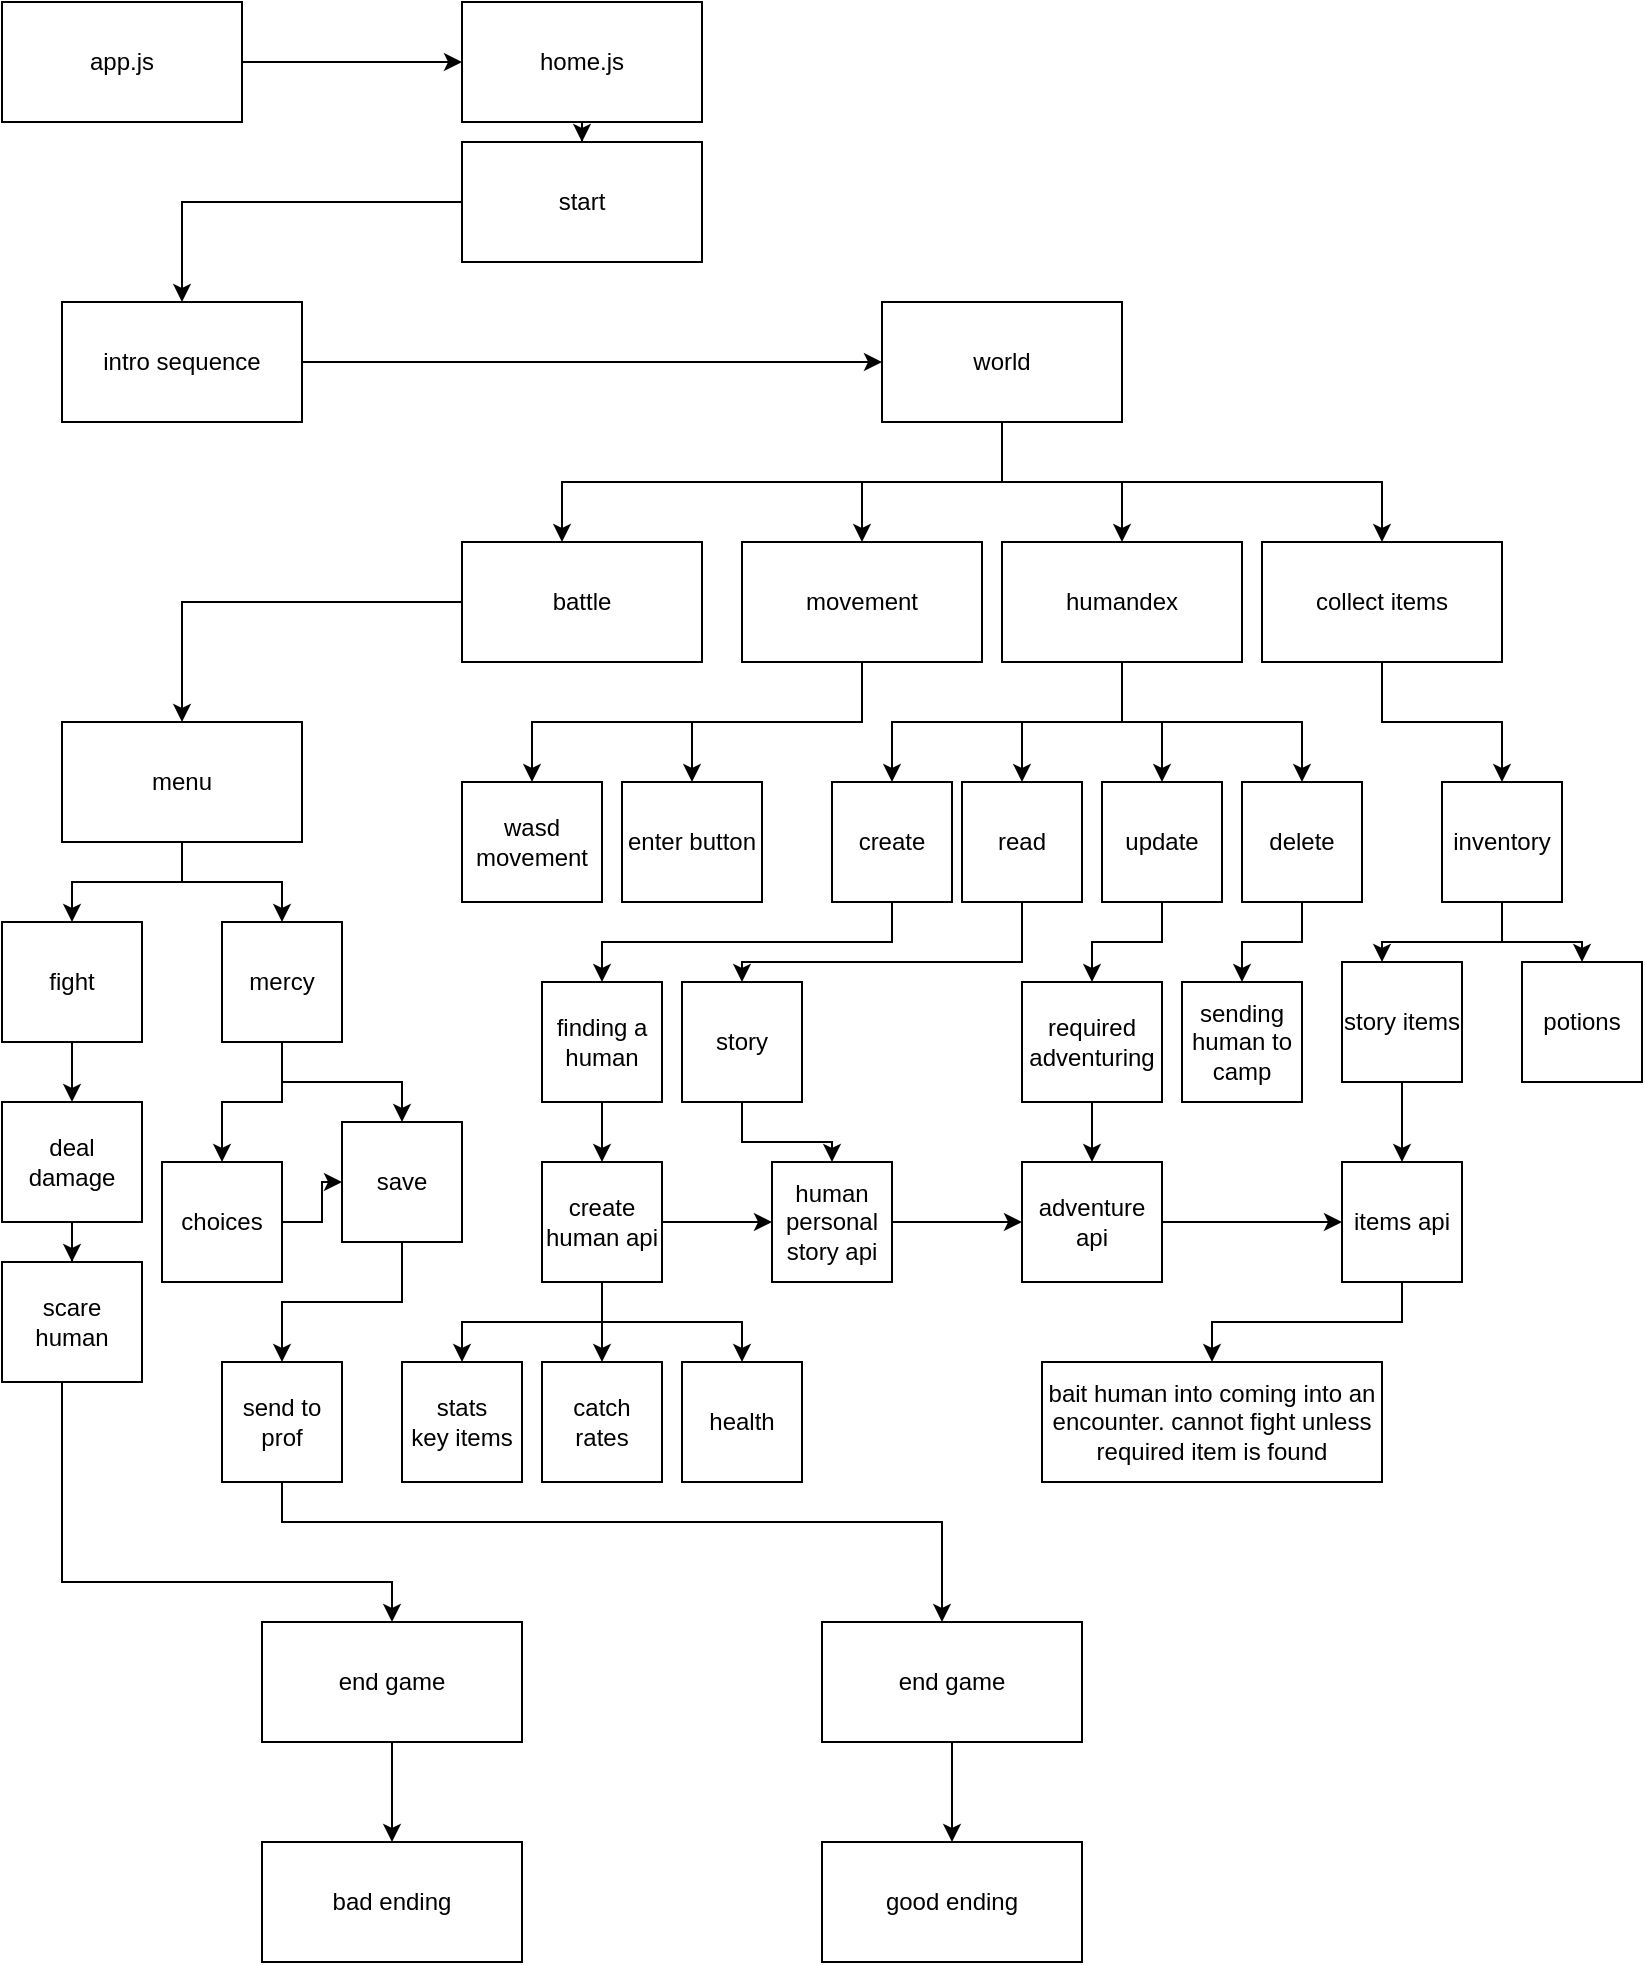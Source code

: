 <mxfile version="20.2.8" type="github">
  <diagram id="t7f3o26KpGneq7PQw_tR" name="Page-1">
    <mxGraphModel dx="1004" dy="452" grid="1" gridSize="10" guides="1" tooltips="1" connect="1" arrows="1" fold="1" page="1" pageScale="1" pageWidth="850" pageHeight="1100" math="0" shadow="0">
      <root>
        <mxCell id="0" />
        <mxCell id="1" parent="0" />
        <mxCell id="N3L9LMf2_KJytQJZRmFy-6" style="edgeStyle=orthogonalEdgeStyle;rounded=0;orthogonalLoop=1;jettySize=auto;html=1;" edge="1" parent="1" source="N3L9LMf2_KJytQJZRmFy-1" target="N3L9LMf2_KJytQJZRmFy-5">
          <mxGeometry relative="1" as="geometry" />
        </mxCell>
        <mxCell id="N3L9LMf2_KJytQJZRmFy-1" value="app.js" style="rounded=0;whiteSpace=wrap;html=1;" vertex="1" parent="1">
          <mxGeometry x="10" width="120" height="60" as="geometry" />
        </mxCell>
        <mxCell id="N3L9LMf2_KJytQJZRmFy-8" style="edgeStyle=orthogonalEdgeStyle;rounded=0;orthogonalLoop=1;jettySize=auto;html=1;" edge="1" parent="1" source="N3L9LMf2_KJytQJZRmFy-5" target="N3L9LMf2_KJytQJZRmFy-7">
          <mxGeometry relative="1" as="geometry" />
        </mxCell>
        <mxCell id="N3L9LMf2_KJytQJZRmFy-5" value="home.js" style="rounded=0;whiteSpace=wrap;html=1;" vertex="1" parent="1">
          <mxGeometry x="240" width="120" height="60" as="geometry" />
        </mxCell>
        <mxCell id="N3L9LMf2_KJytQJZRmFy-10" style="edgeStyle=orthogonalEdgeStyle;rounded=0;orthogonalLoop=1;jettySize=auto;html=1;" edge="1" parent="1" source="N3L9LMf2_KJytQJZRmFy-7" target="N3L9LMf2_KJytQJZRmFy-9">
          <mxGeometry relative="1" as="geometry" />
        </mxCell>
        <mxCell id="N3L9LMf2_KJytQJZRmFy-7" value="start" style="rounded=0;whiteSpace=wrap;html=1;" vertex="1" parent="1">
          <mxGeometry x="240" y="70" width="120" height="60" as="geometry" />
        </mxCell>
        <mxCell id="N3L9LMf2_KJytQJZRmFy-12" style="edgeStyle=orthogonalEdgeStyle;rounded=0;orthogonalLoop=1;jettySize=auto;html=1;" edge="1" parent="1" source="N3L9LMf2_KJytQJZRmFy-9" target="N3L9LMf2_KJytQJZRmFy-11">
          <mxGeometry relative="1" as="geometry" />
        </mxCell>
        <mxCell id="N3L9LMf2_KJytQJZRmFy-9" value="intro sequence" style="rounded=0;whiteSpace=wrap;html=1;" vertex="1" parent="1">
          <mxGeometry x="40" y="150" width="120" height="60" as="geometry" />
        </mxCell>
        <mxCell id="N3L9LMf2_KJytQJZRmFy-14" style="edgeStyle=orthogonalEdgeStyle;rounded=0;orthogonalLoop=1;jettySize=auto;html=1;" edge="1" parent="1" source="N3L9LMf2_KJytQJZRmFy-11" target="N3L9LMf2_KJytQJZRmFy-13">
          <mxGeometry relative="1" as="geometry">
            <Array as="points">
              <mxPoint x="510" y="240" />
              <mxPoint x="290" y="240" />
            </Array>
          </mxGeometry>
        </mxCell>
        <mxCell id="N3L9LMf2_KJytQJZRmFy-16" style="edgeStyle=orthogonalEdgeStyle;rounded=0;orthogonalLoop=1;jettySize=auto;html=1;" edge="1" parent="1" source="N3L9LMf2_KJytQJZRmFy-11" target="N3L9LMf2_KJytQJZRmFy-15">
          <mxGeometry relative="1" as="geometry" />
        </mxCell>
        <mxCell id="N3L9LMf2_KJytQJZRmFy-20" style="edgeStyle=orthogonalEdgeStyle;rounded=0;orthogonalLoop=1;jettySize=auto;html=1;exitX=0.5;exitY=1;exitDx=0;exitDy=0;" edge="1" parent="1" source="N3L9LMf2_KJytQJZRmFy-11" target="N3L9LMf2_KJytQJZRmFy-19">
          <mxGeometry relative="1" as="geometry">
            <mxPoint x="520" y="240" as="sourcePoint" />
          </mxGeometry>
        </mxCell>
        <mxCell id="N3L9LMf2_KJytQJZRmFy-26" style="edgeStyle=orthogonalEdgeStyle;rounded=0;orthogonalLoop=1;jettySize=auto;html=1;" edge="1" parent="1" target="N3L9LMf2_KJytQJZRmFy-25">
          <mxGeometry relative="1" as="geometry">
            <mxPoint x="510" y="240" as="sourcePoint" />
            <Array as="points">
              <mxPoint x="700" y="240" />
            </Array>
          </mxGeometry>
        </mxCell>
        <mxCell id="N3L9LMf2_KJytQJZRmFy-11" value="world" style="rounded=0;whiteSpace=wrap;html=1;" vertex="1" parent="1">
          <mxGeometry x="450" y="150" width="120" height="60" as="geometry" />
        </mxCell>
        <mxCell id="N3L9LMf2_KJytQJZRmFy-28" style="edgeStyle=orthogonalEdgeStyle;rounded=0;orthogonalLoop=1;jettySize=auto;html=1;" edge="1" parent="1" source="N3L9LMf2_KJytQJZRmFy-13" target="N3L9LMf2_KJytQJZRmFy-27">
          <mxGeometry relative="1" as="geometry" />
        </mxCell>
        <mxCell id="N3L9LMf2_KJytQJZRmFy-13" value="battle" style="rounded=0;whiteSpace=wrap;html=1;" vertex="1" parent="1">
          <mxGeometry x="240" y="270" width="120" height="60" as="geometry" />
        </mxCell>
        <mxCell id="N3L9LMf2_KJytQJZRmFy-46" style="edgeStyle=orthogonalEdgeStyle;rounded=0;orthogonalLoop=1;jettySize=auto;html=1;exitX=0.5;exitY=1;exitDx=0;exitDy=0;" edge="1" parent="1" source="N3L9LMf2_KJytQJZRmFy-15" target="N3L9LMf2_KJytQJZRmFy-45">
          <mxGeometry relative="1" as="geometry" />
        </mxCell>
        <mxCell id="N3L9LMf2_KJytQJZRmFy-48" style="edgeStyle=orthogonalEdgeStyle;rounded=0;orthogonalLoop=1;jettySize=auto;html=1;" edge="1" parent="1" source="N3L9LMf2_KJytQJZRmFy-15" target="N3L9LMf2_KJytQJZRmFy-47">
          <mxGeometry relative="1" as="geometry" />
        </mxCell>
        <mxCell id="N3L9LMf2_KJytQJZRmFy-15" value="movement" style="rounded=0;whiteSpace=wrap;html=1;" vertex="1" parent="1">
          <mxGeometry x="380" y="270" width="120" height="60" as="geometry" />
        </mxCell>
        <mxCell id="N3L9LMf2_KJytQJZRmFy-52" style="edgeStyle=orthogonalEdgeStyle;rounded=0;orthogonalLoop=1;jettySize=auto;html=1;exitX=0.5;exitY=1;exitDx=0;exitDy=0;" edge="1" parent="1" source="N3L9LMf2_KJytQJZRmFy-19" target="N3L9LMf2_KJytQJZRmFy-51">
          <mxGeometry relative="1" as="geometry" />
        </mxCell>
        <mxCell id="N3L9LMf2_KJytQJZRmFy-55" style="edgeStyle=orthogonalEdgeStyle;rounded=0;orthogonalLoop=1;jettySize=auto;html=1;" edge="1" parent="1" source="N3L9LMf2_KJytQJZRmFy-19" target="N3L9LMf2_KJytQJZRmFy-54">
          <mxGeometry relative="1" as="geometry" />
        </mxCell>
        <mxCell id="N3L9LMf2_KJytQJZRmFy-57" style="edgeStyle=orthogonalEdgeStyle;rounded=0;orthogonalLoop=1;jettySize=auto;html=1;" edge="1" parent="1" source="N3L9LMf2_KJytQJZRmFy-19" target="N3L9LMf2_KJytQJZRmFy-56">
          <mxGeometry relative="1" as="geometry" />
        </mxCell>
        <mxCell id="N3L9LMf2_KJytQJZRmFy-59" style="edgeStyle=orthogonalEdgeStyle;rounded=0;orthogonalLoop=1;jettySize=auto;html=1;" edge="1" parent="1" source="N3L9LMf2_KJytQJZRmFy-19" target="N3L9LMf2_KJytQJZRmFy-58">
          <mxGeometry relative="1" as="geometry" />
        </mxCell>
        <mxCell id="N3L9LMf2_KJytQJZRmFy-19" value="humandex" style="rounded=0;whiteSpace=wrap;html=1;" vertex="1" parent="1">
          <mxGeometry x="510" y="270" width="120" height="60" as="geometry" />
        </mxCell>
        <mxCell id="N3L9LMf2_KJytQJZRmFy-61" style="edgeStyle=orthogonalEdgeStyle;rounded=0;orthogonalLoop=1;jettySize=auto;html=1;" edge="1" parent="1" source="N3L9LMf2_KJytQJZRmFy-25" target="N3L9LMf2_KJytQJZRmFy-60">
          <mxGeometry relative="1" as="geometry" />
        </mxCell>
        <mxCell id="N3L9LMf2_KJytQJZRmFy-25" value="collect items" style="rounded=0;whiteSpace=wrap;html=1;" vertex="1" parent="1">
          <mxGeometry x="640" y="270" width="120" height="60" as="geometry" />
        </mxCell>
        <mxCell id="N3L9LMf2_KJytQJZRmFy-30" style="edgeStyle=orthogonalEdgeStyle;rounded=0;orthogonalLoop=1;jettySize=auto;html=1;" edge="1" parent="1" source="N3L9LMf2_KJytQJZRmFy-27" target="N3L9LMf2_KJytQJZRmFy-29">
          <mxGeometry relative="1" as="geometry" />
        </mxCell>
        <mxCell id="N3L9LMf2_KJytQJZRmFy-34" style="edgeStyle=orthogonalEdgeStyle;rounded=0;orthogonalLoop=1;jettySize=auto;html=1;" edge="1" parent="1" source="N3L9LMf2_KJytQJZRmFy-27" target="N3L9LMf2_KJytQJZRmFy-33">
          <mxGeometry relative="1" as="geometry" />
        </mxCell>
        <mxCell id="N3L9LMf2_KJytQJZRmFy-27" value="menu" style="rounded=0;whiteSpace=wrap;html=1;" vertex="1" parent="1">
          <mxGeometry x="40" y="360" width="120" height="60" as="geometry" />
        </mxCell>
        <mxCell id="N3L9LMf2_KJytQJZRmFy-98" style="edgeStyle=orthogonalEdgeStyle;rounded=0;orthogonalLoop=1;jettySize=auto;html=1;" edge="1" parent="1" source="N3L9LMf2_KJytQJZRmFy-29" target="N3L9LMf2_KJytQJZRmFy-39">
          <mxGeometry relative="1" as="geometry" />
        </mxCell>
        <mxCell id="N3L9LMf2_KJytQJZRmFy-100" style="edgeStyle=orthogonalEdgeStyle;rounded=0;orthogonalLoop=1;jettySize=auto;html=1;" edge="1" parent="1" source="N3L9LMf2_KJytQJZRmFy-29" target="N3L9LMf2_KJytQJZRmFy-99">
          <mxGeometry relative="1" as="geometry" />
        </mxCell>
        <mxCell id="N3L9LMf2_KJytQJZRmFy-29" value="mercy" style="rounded=0;whiteSpace=wrap;html=1;" vertex="1" parent="1">
          <mxGeometry x="120" y="460" width="60" height="60" as="geometry" />
        </mxCell>
        <mxCell id="N3L9LMf2_KJytQJZRmFy-38" style="edgeStyle=orthogonalEdgeStyle;rounded=0;orthogonalLoop=1;jettySize=auto;html=1;" edge="1" parent="1" source="N3L9LMf2_KJytQJZRmFy-33" target="N3L9LMf2_KJytQJZRmFy-37">
          <mxGeometry relative="1" as="geometry" />
        </mxCell>
        <mxCell id="N3L9LMf2_KJytQJZRmFy-33" value="fight" style="rounded=0;whiteSpace=wrap;html=1;" vertex="1" parent="1">
          <mxGeometry x="10" y="460" width="70" height="60" as="geometry" />
        </mxCell>
        <mxCell id="N3L9LMf2_KJytQJZRmFy-97" style="edgeStyle=orthogonalEdgeStyle;rounded=0;orthogonalLoop=1;jettySize=auto;html=1;" edge="1" parent="1" source="N3L9LMf2_KJytQJZRmFy-37" target="N3L9LMf2_KJytQJZRmFy-96">
          <mxGeometry relative="1" as="geometry" />
        </mxCell>
        <mxCell id="N3L9LMf2_KJytQJZRmFy-37" value="deal damage" style="rounded=0;whiteSpace=wrap;html=1;" vertex="1" parent="1">
          <mxGeometry x="10" y="550" width="70" height="60" as="geometry" />
        </mxCell>
        <mxCell id="N3L9LMf2_KJytQJZRmFy-42" style="edgeStyle=orthogonalEdgeStyle;rounded=0;orthogonalLoop=1;jettySize=auto;html=1;" edge="1" parent="1" source="N3L9LMf2_KJytQJZRmFy-39" target="N3L9LMf2_KJytQJZRmFy-41">
          <mxGeometry relative="1" as="geometry" />
        </mxCell>
        <mxCell id="N3L9LMf2_KJytQJZRmFy-39" value="save" style="rounded=0;whiteSpace=wrap;html=1;" vertex="1" parent="1">
          <mxGeometry x="180" y="560" width="60" height="60" as="geometry" />
        </mxCell>
        <mxCell id="N3L9LMf2_KJytQJZRmFy-114" style="edgeStyle=orthogonalEdgeStyle;rounded=0;orthogonalLoop=1;jettySize=auto;html=1;" edge="1" parent="1" source="N3L9LMf2_KJytQJZRmFy-41" target="N3L9LMf2_KJytQJZRmFy-112">
          <mxGeometry relative="1" as="geometry">
            <Array as="points">
              <mxPoint x="150" y="760" />
              <mxPoint x="480" y="760" />
            </Array>
          </mxGeometry>
        </mxCell>
        <mxCell id="N3L9LMf2_KJytQJZRmFy-41" value="send to prof" style="rounded=0;whiteSpace=wrap;html=1;" vertex="1" parent="1">
          <mxGeometry x="120" y="680" width="60" height="60" as="geometry" />
        </mxCell>
        <mxCell id="N3L9LMf2_KJytQJZRmFy-45" value="wasd movement" style="rounded=0;whiteSpace=wrap;html=1;" vertex="1" parent="1">
          <mxGeometry x="240" y="390" width="70" height="60" as="geometry" />
        </mxCell>
        <mxCell id="N3L9LMf2_KJytQJZRmFy-47" value="enter button" style="rounded=0;whiteSpace=wrap;html=1;" vertex="1" parent="1">
          <mxGeometry x="320" y="390" width="70" height="60" as="geometry" />
        </mxCell>
        <mxCell id="N3L9LMf2_KJytQJZRmFy-68" style="edgeStyle=orthogonalEdgeStyle;rounded=0;orthogonalLoop=1;jettySize=auto;html=1;" edge="1" parent="1" source="N3L9LMf2_KJytQJZRmFy-51" target="N3L9LMf2_KJytQJZRmFy-67">
          <mxGeometry relative="1" as="geometry">
            <Array as="points">
              <mxPoint x="455" y="470" />
            </Array>
          </mxGeometry>
        </mxCell>
        <mxCell id="N3L9LMf2_KJytQJZRmFy-51" value="create" style="rounded=0;whiteSpace=wrap;html=1;" vertex="1" parent="1">
          <mxGeometry x="425" y="390" width="60" height="60" as="geometry" />
        </mxCell>
        <mxCell id="N3L9LMf2_KJytQJZRmFy-70" style="edgeStyle=orthogonalEdgeStyle;rounded=0;orthogonalLoop=1;jettySize=auto;html=1;" edge="1" parent="1" source="N3L9LMf2_KJytQJZRmFy-54" target="N3L9LMf2_KJytQJZRmFy-69">
          <mxGeometry relative="1" as="geometry">
            <Array as="points">
              <mxPoint x="520" y="480" />
              <mxPoint x="380" y="480" />
            </Array>
          </mxGeometry>
        </mxCell>
        <mxCell id="N3L9LMf2_KJytQJZRmFy-54" value="read" style="rounded=0;whiteSpace=wrap;html=1;" vertex="1" parent="1">
          <mxGeometry x="490" y="390" width="60" height="60" as="geometry" />
        </mxCell>
        <mxCell id="N3L9LMf2_KJytQJZRmFy-72" style="edgeStyle=orthogonalEdgeStyle;rounded=0;orthogonalLoop=1;jettySize=auto;html=1;" edge="1" parent="1" source="N3L9LMf2_KJytQJZRmFy-56" target="N3L9LMf2_KJytQJZRmFy-71">
          <mxGeometry relative="1" as="geometry" />
        </mxCell>
        <mxCell id="N3L9LMf2_KJytQJZRmFy-56" value="update" style="rounded=0;whiteSpace=wrap;html=1;" vertex="1" parent="1">
          <mxGeometry x="560" y="390" width="60" height="60" as="geometry" />
        </mxCell>
        <mxCell id="N3L9LMf2_KJytQJZRmFy-74" style="edgeStyle=orthogonalEdgeStyle;rounded=0;orthogonalLoop=1;jettySize=auto;html=1;" edge="1" parent="1" source="N3L9LMf2_KJytQJZRmFy-58" target="N3L9LMf2_KJytQJZRmFy-73">
          <mxGeometry relative="1" as="geometry" />
        </mxCell>
        <mxCell id="N3L9LMf2_KJytQJZRmFy-58" value="delete" style="rounded=0;whiteSpace=wrap;html=1;" vertex="1" parent="1">
          <mxGeometry x="630" y="390" width="60" height="60" as="geometry" />
        </mxCell>
        <mxCell id="N3L9LMf2_KJytQJZRmFy-63" style="edgeStyle=orthogonalEdgeStyle;rounded=0;orthogonalLoop=1;jettySize=auto;html=1;" edge="1" parent="1" source="N3L9LMf2_KJytQJZRmFy-60" target="N3L9LMf2_KJytQJZRmFy-62">
          <mxGeometry relative="1" as="geometry">
            <Array as="points">
              <mxPoint x="760" y="470" />
              <mxPoint x="700" y="470" />
            </Array>
          </mxGeometry>
        </mxCell>
        <mxCell id="N3L9LMf2_KJytQJZRmFy-66" style="edgeStyle=orthogonalEdgeStyle;rounded=0;orthogonalLoop=1;jettySize=auto;html=1;" edge="1" parent="1" source="N3L9LMf2_KJytQJZRmFy-60" target="N3L9LMf2_KJytQJZRmFy-65">
          <mxGeometry relative="1" as="geometry">
            <Array as="points">
              <mxPoint x="760" y="470" />
              <mxPoint x="800" y="470" />
            </Array>
          </mxGeometry>
        </mxCell>
        <mxCell id="N3L9LMf2_KJytQJZRmFy-60" value="inventory" style="rounded=0;whiteSpace=wrap;html=1;" vertex="1" parent="1">
          <mxGeometry x="730" y="390" width="60" height="60" as="geometry" />
        </mxCell>
        <mxCell id="N3L9LMf2_KJytQJZRmFy-92" style="edgeStyle=orthogonalEdgeStyle;rounded=0;orthogonalLoop=1;jettySize=auto;html=1;" edge="1" parent="1" source="N3L9LMf2_KJytQJZRmFy-62" target="N3L9LMf2_KJytQJZRmFy-91">
          <mxGeometry relative="1" as="geometry" />
        </mxCell>
        <mxCell id="N3L9LMf2_KJytQJZRmFy-62" value="story items" style="rounded=0;whiteSpace=wrap;html=1;" vertex="1" parent="1">
          <mxGeometry x="680" y="480" width="60" height="60" as="geometry" />
        </mxCell>
        <mxCell id="N3L9LMf2_KJytQJZRmFy-65" value="potions" style="rounded=0;whiteSpace=wrap;html=1;" vertex="1" parent="1">
          <mxGeometry x="770" y="480" width="60" height="60" as="geometry" />
        </mxCell>
        <mxCell id="N3L9LMf2_KJytQJZRmFy-76" style="edgeStyle=orthogonalEdgeStyle;rounded=0;orthogonalLoop=1;jettySize=auto;html=1;" edge="1" parent="1" source="N3L9LMf2_KJytQJZRmFy-67" target="N3L9LMf2_KJytQJZRmFy-75">
          <mxGeometry relative="1" as="geometry" />
        </mxCell>
        <mxCell id="N3L9LMf2_KJytQJZRmFy-67" value="finding a human" style="rounded=0;whiteSpace=wrap;html=1;" vertex="1" parent="1">
          <mxGeometry x="280" y="490" width="60" height="60" as="geometry" />
        </mxCell>
        <mxCell id="N3L9LMf2_KJytQJZRmFy-86" style="edgeStyle=orthogonalEdgeStyle;rounded=0;orthogonalLoop=1;jettySize=auto;html=1;" edge="1" parent="1" source="N3L9LMf2_KJytQJZRmFy-69" target="N3L9LMf2_KJytQJZRmFy-85">
          <mxGeometry relative="1" as="geometry" />
        </mxCell>
        <mxCell id="N3L9LMf2_KJytQJZRmFy-69" value="story" style="rounded=0;whiteSpace=wrap;html=1;" vertex="1" parent="1">
          <mxGeometry x="350" y="490" width="60" height="60" as="geometry" />
        </mxCell>
        <mxCell id="N3L9LMf2_KJytQJZRmFy-89" style="edgeStyle=orthogonalEdgeStyle;rounded=0;orthogonalLoop=1;jettySize=auto;html=1;" edge="1" parent="1" source="N3L9LMf2_KJytQJZRmFy-71" target="N3L9LMf2_KJytQJZRmFy-88">
          <mxGeometry relative="1" as="geometry" />
        </mxCell>
        <mxCell id="N3L9LMf2_KJytQJZRmFy-71" value="required&lt;br&gt;adventuring" style="rounded=0;whiteSpace=wrap;html=1;" vertex="1" parent="1">
          <mxGeometry x="520" y="490" width="70" height="60" as="geometry" />
        </mxCell>
        <mxCell id="N3L9LMf2_KJytQJZRmFy-73" value="sending human to camp" style="rounded=0;whiteSpace=wrap;html=1;" vertex="1" parent="1">
          <mxGeometry x="600" y="490" width="60" height="60" as="geometry" />
        </mxCell>
        <mxCell id="N3L9LMf2_KJytQJZRmFy-78" style="edgeStyle=orthogonalEdgeStyle;rounded=0;orthogonalLoop=1;jettySize=auto;html=1;exitX=0.5;exitY=1;exitDx=0;exitDy=0;" edge="1" parent="1" source="N3L9LMf2_KJytQJZRmFy-75" target="N3L9LMf2_KJytQJZRmFy-77">
          <mxGeometry relative="1" as="geometry" />
        </mxCell>
        <mxCell id="N3L9LMf2_KJytQJZRmFy-80" style="edgeStyle=orthogonalEdgeStyle;rounded=0;orthogonalLoop=1;jettySize=auto;html=1;" edge="1" parent="1" source="N3L9LMf2_KJytQJZRmFy-75" target="N3L9LMf2_KJytQJZRmFy-79">
          <mxGeometry relative="1" as="geometry" />
        </mxCell>
        <mxCell id="N3L9LMf2_KJytQJZRmFy-87" style="edgeStyle=orthogonalEdgeStyle;rounded=0;orthogonalLoop=1;jettySize=auto;html=1;entryX=0;entryY=0.5;entryDx=0;entryDy=0;" edge="1" parent="1" source="N3L9LMf2_KJytQJZRmFy-75" target="N3L9LMf2_KJytQJZRmFy-85">
          <mxGeometry relative="1" as="geometry" />
        </mxCell>
        <mxCell id="N3L9LMf2_KJytQJZRmFy-104" style="edgeStyle=orthogonalEdgeStyle;rounded=0;orthogonalLoop=1;jettySize=auto;html=1;exitX=0.5;exitY=1;exitDx=0;exitDy=0;" edge="1" parent="1" source="N3L9LMf2_KJytQJZRmFy-75" target="N3L9LMf2_KJytQJZRmFy-103">
          <mxGeometry relative="1" as="geometry" />
        </mxCell>
        <mxCell id="N3L9LMf2_KJytQJZRmFy-75" value="create human api" style="rounded=0;whiteSpace=wrap;html=1;" vertex="1" parent="1">
          <mxGeometry x="280" y="580" width="60" height="60" as="geometry" />
        </mxCell>
        <mxCell id="N3L9LMf2_KJytQJZRmFy-77" value="stats&lt;br&gt;key items" style="rounded=0;whiteSpace=wrap;html=1;" vertex="1" parent="1">
          <mxGeometry x="210" y="680" width="60" height="60" as="geometry" />
        </mxCell>
        <mxCell id="N3L9LMf2_KJytQJZRmFy-79" value="catch rates" style="rounded=0;whiteSpace=wrap;html=1;" vertex="1" parent="1">
          <mxGeometry x="280" y="680" width="60" height="60" as="geometry" />
        </mxCell>
        <mxCell id="N3L9LMf2_KJytQJZRmFy-90" style="edgeStyle=orthogonalEdgeStyle;rounded=0;orthogonalLoop=1;jettySize=auto;html=1;" edge="1" parent="1" source="N3L9LMf2_KJytQJZRmFy-85" target="N3L9LMf2_KJytQJZRmFy-88">
          <mxGeometry relative="1" as="geometry" />
        </mxCell>
        <mxCell id="N3L9LMf2_KJytQJZRmFy-85" value="human personal story api" style="rounded=0;whiteSpace=wrap;html=1;" vertex="1" parent="1">
          <mxGeometry x="395" y="580" width="60" height="60" as="geometry" />
        </mxCell>
        <mxCell id="N3L9LMf2_KJytQJZRmFy-93" style="edgeStyle=orthogonalEdgeStyle;rounded=0;orthogonalLoop=1;jettySize=auto;html=1;entryX=0;entryY=0.5;entryDx=0;entryDy=0;" edge="1" parent="1" source="N3L9LMf2_KJytQJZRmFy-88" target="N3L9LMf2_KJytQJZRmFy-91">
          <mxGeometry relative="1" as="geometry" />
        </mxCell>
        <mxCell id="N3L9LMf2_KJytQJZRmFy-88" value="adventure api" style="rounded=0;whiteSpace=wrap;html=1;" vertex="1" parent="1">
          <mxGeometry x="520" y="580" width="70" height="60" as="geometry" />
        </mxCell>
        <mxCell id="N3L9LMf2_KJytQJZRmFy-120" style="edgeStyle=orthogonalEdgeStyle;rounded=0;orthogonalLoop=1;jettySize=auto;html=1;" edge="1" parent="1" source="N3L9LMf2_KJytQJZRmFy-91" target="N3L9LMf2_KJytQJZRmFy-119">
          <mxGeometry relative="1" as="geometry" />
        </mxCell>
        <mxCell id="N3L9LMf2_KJytQJZRmFy-91" value="items api" style="rounded=0;whiteSpace=wrap;html=1;" vertex="1" parent="1">
          <mxGeometry x="680" y="580" width="60" height="60" as="geometry" />
        </mxCell>
        <mxCell id="N3L9LMf2_KJytQJZRmFy-109" style="edgeStyle=orthogonalEdgeStyle;rounded=0;orthogonalLoop=1;jettySize=auto;html=1;entryX=0.5;entryY=0;entryDx=0;entryDy=0;" edge="1" parent="1" source="N3L9LMf2_KJytQJZRmFy-96" target="N3L9LMf2_KJytQJZRmFy-107">
          <mxGeometry relative="1" as="geometry">
            <Array as="points">
              <mxPoint x="40" y="790" />
            </Array>
          </mxGeometry>
        </mxCell>
        <mxCell id="N3L9LMf2_KJytQJZRmFy-96" value="scare human" style="rounded=0;whiteSpace=wrap;html=1;" vertex="1" parent="1">
          <mxGeometry x="10" y="630" width="70" height="60" as="geometry" />
        </mxCell>
        <mxCell id="N3L9LMf2_KJytQJZRmFy-101" style="edgeStyle=orthogonalEdgeStyle;rounded=0;orthogonalLoop=1;jettySize=auto;html=1;entryX=0;entryY=0.5;entryDx=0;entryDy=0;" edge="1" parent="1" source="N3L9LMf2_KJytQJZRmFy-99" target="N3L9LMf2_KJytQJZRmFy-39">
          <mxGeometry relative="1" as="geometry" />
        </mxCell>
        <mxCell id="N3L9LMf2_KJytQJZRmFy-99" value="choices" style="rounded=0;whiteSpace=wrap;html=1;" vertex="1" parent="1">
          <mxGeometry x="90" y="580" width="60" height="60" as="geometry" />
        </mxCell>
        <mxCell id="N3L9LMf2_KJytQJZRmFy-103" value="health" style="rounded=0;whiteSpace=wrap;html=1;" vertex="1" parent="1">
          <mxGeometry x="350" y="680" width="60" height="60" as="geometry" />
        </mxCell>
        <mxCell id="N3L9LMf2_KJytQJZRmFy-116" style="edgeStyle=orthogonalEdgeStyle;rounded=0;orthogonalLoop=1;jettySize=auto;html=1;" edge="1" parent="1" source="N3L9LMf2_KJytQJZRmFy-107" target="N3L9LMf2_KJytQJZRmFy-115">
          <mxGeometry relative="1" as="geometry" />
        </mxCell>
        <mxCell id="N3L9LMf2_KJytQJZRmFy-107" value="end game" style="rounded=0;whiteSpace=wrap;html=1;" vertex="1" parent="1">
          <mxGeometry x="140" y="810" width="130" height="60" as="geometry" />
        </mxCell>
        <mxCell id="N3L9LMf2_KJytQJZRmFy-118" style="edgeStyle=orthogonalEdgeStyle;rounded=0;orthogonalLoop=1;jettySize=auto;html=1;" edge="1" parent="1" source="N3L9LMf2_KJytQJZRmFy-112" target="N3L9LMf2_KJytQJZRmFy-117">
          <mxGeometry relative="1" as="geometry" />
        </mxCell>
        <mxCell id="N3L9LMf2_KJytQJZRmFy-112" value="end game" style="rounded=0;whiteSpace=wrap;html=1;" vertex="1" parent="1">
          <mxGeometry x="420" y="810" width="130" height="60" as="geometry" />
        </mxCell>
        <mxCell id="N3L9LMf2_KJytQJZRmFy-115" value="bad ending" style="rounded=0;whiteSpace=wrap;html=1;" vertex="1" parent="1">
          <mxGeometry x="140" y="920" width="130" height="60" as="geometry" />
        </mxCell>
        <mxCell id="N3L9LMf2_KJytQJZRmFy-117" value="good ending" style="rounded=0;whiteSpace=wrap;html=1;" vertex="1" parent="1">
          <mxGeometry x="420" y="920" width="130" height="60" as="geometry" />
        </mxCell>
        <mxCell id="N3L9LMf2_KJytQJZRmFy-119" value="bait human into coming into an encounter. cannot fight unless required item is found" style="rounded=0;whiteSpace=wrap;html=1;" vertex="1" parent="1">
          <mxGeometry x="530" y="680" width="170" height="60" as="geometry" />
        </mxCell>
      </root>
    </mxGraphModel>
  </diagram>
</mxfile>
